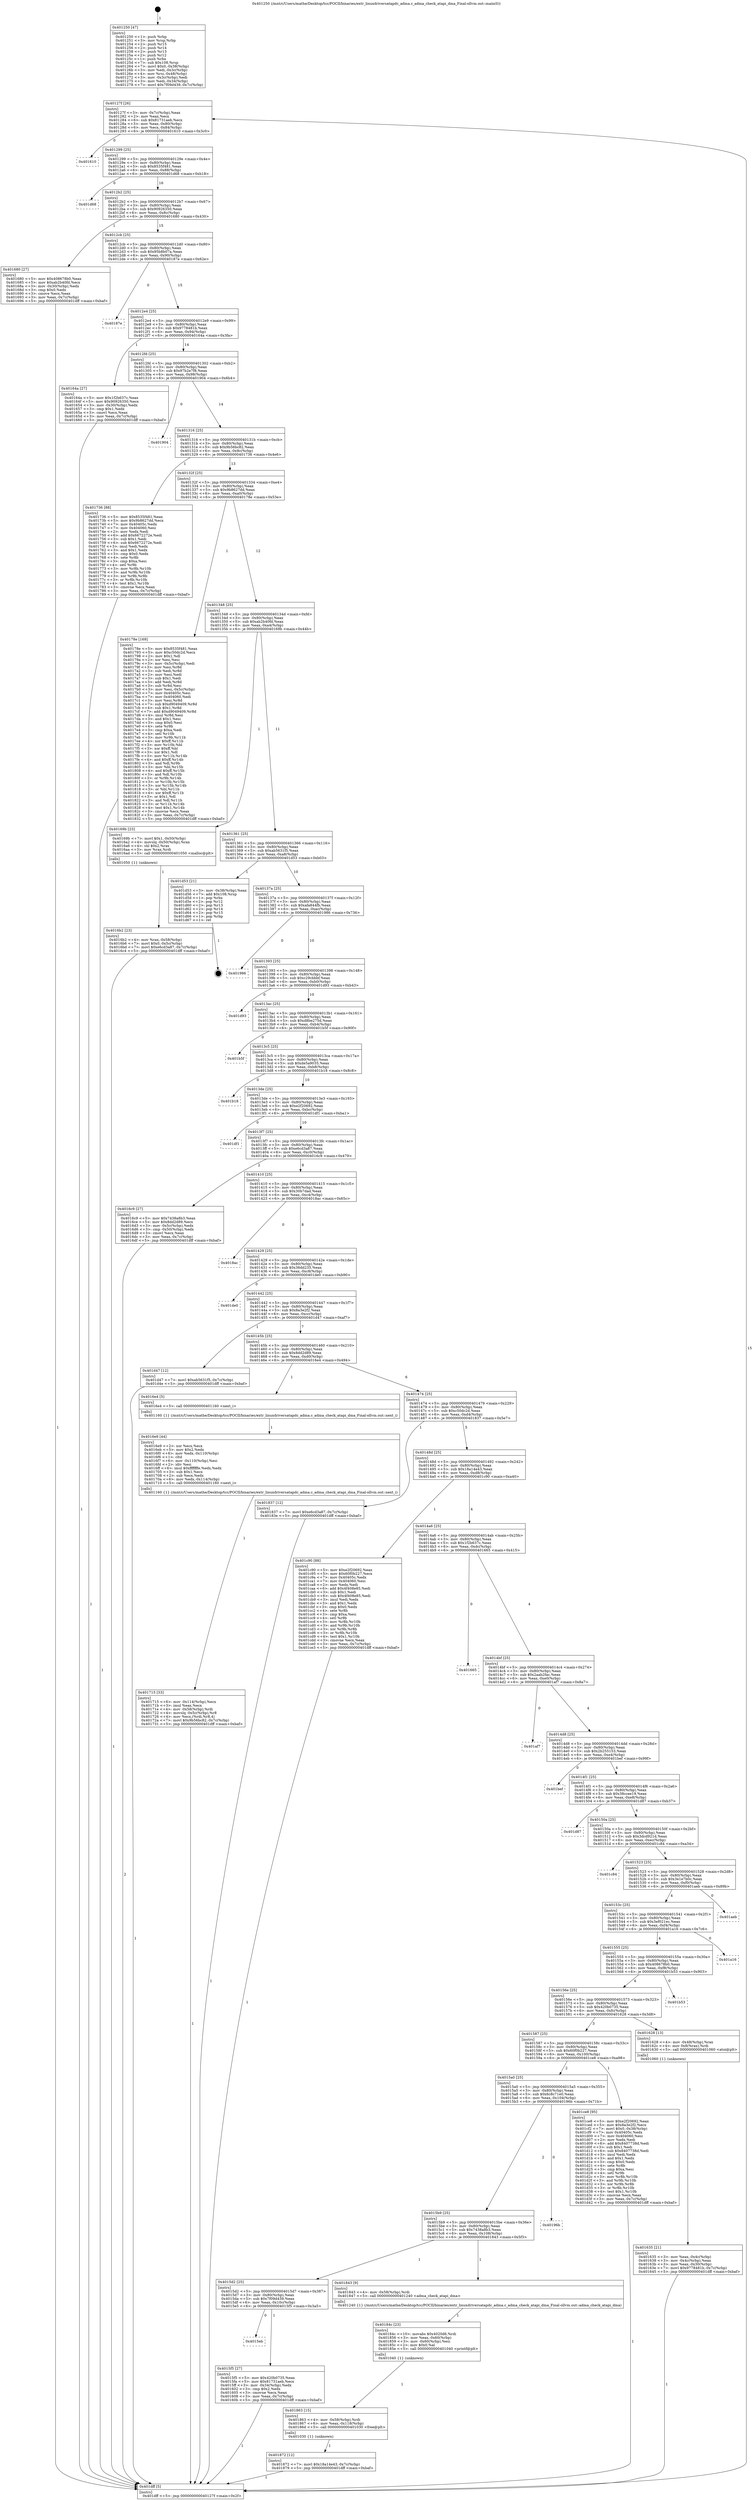digraph "0x401250" {
  label = "0x401250 (/mnt/c/Users/mathe/Desktop/tcc/POCII/binaries/extr_linuxdriversatapdc_adma.c_adma_check_atapi_dma_Final-ollvm.out::main(0))"
  labelloc = "t"
  node[shape=record]

  Entry [label="",width=0.3,height=0.3,shape=circle,fillcolor=black,style=filled]
  "0x40127f" [label="{
     0x40127f [26]\l
     | [instrs]\l
     &nbsp;&nbsp;0x40127f \<+3\>: mov -0x7c(%rbp),%eax\l
     &nbsp;&nbsp;0x401282 \<+2\>: mov %eax,%ecx\l
     &nbsp;&nbsp;0x401284 \<+6\>: sub $0x81731aeb,%ecx\l
     &nbsp;&nbsp;0x40128a \<+3\>: mov %eax,-0x80(%rbp)\l
     &nbsp;&nbsp;0x40128d \<+6\>: mov %ecx,-0x84(%rbp)\l
     &nbsp;&nbsp;0x401293 \<+6\>: je 0000000000401610 \<main+0x3c0\>\l
  }"]
  "0x401610" [label="{
     0x401610\l
  }", style=dashed]
  "0x401299" [label="{
     0x401299 [25]\l
     | [instrs]\l
     &nbsp;&nbsp;0x401299 \<+5\>: jmp 000000000040129e \<main+0x4e\>\l
     &nbsp;&nbsp;0x40129e \<+3\>: mov -0x80(%rbp),%eax\l
     &nbsp;&nbsp;0x4012a1 \<+5\>: sub $0x8535f481,%eax\l
     &nbsp;&nbsp;0x4012a6 \<+6\>: mov %eax,-0x88(%rbp)\l
     &nbsp;&nbsp;0x4012ac \<+6\>: je 0000000000401d68 \<main+0xb18\>\l
  }"]
  Exit [label="",width=0.3,height=0.3,shape=circle,fillcolor=black,style=filled,peripheries=2]
  "0x401d68" [label="{
     0x401d68\l
  }", style=dashed]
  "0x4012b2" [label="{
     0x4012b2 [25]\l
     | [instrs]\l
     &nbsp;&nbsp;0x4012b2 \<+5\>: jmp 00000000004012b7 \<main+0x67\>\l
     &nbsp;&nbsp;0x4012b7 \<+3\>: mov -0x80(%rbp),%eax\l
     &nbsp;&nbsp;0x4012ba \<+5\>: sub $0x90926350,%eax\l
     &nbsp;&nbsp;0x4012bf \<+6\>: mov %eax,-0x8c(%rbp)\l
     &nbsp;&nbsp;0x4012c5 \<+6\>: je 0000000000401680 \<main+0x430\>\l
  }"]
  "0x401872" [label="{
     0x401872 [12]\l
     | [instrs]\l
     &nbsp;&nbsp;0x401872 \<+7\>: movl $0x18a14e43,-0x7c(%rbp)\l
     &nbsp;&nbsp;0x401879 \<+5\>: jmp 0000000000401dff \<main+0xbaf\>\l
  }"]
  "0x401680" [label="{
     0x401680 [27]\l
     | [instrs]\l
     &nbsp;&nbsp;0x401680 \<+5\>: mov $0x408678b0,%eax\l
     &nbsp;&nbsp;0x401685 \<+5\>: mov $0xab2b40fd,%ecx\l
     &nbsp;&nbsp;0x40168a \<+3\>: mov -0x30(%rbp),%edx\l
     &nbsp;&nbsp;0x40168d \<+3\>: cmp $0x0,%edx\l
     &nbsp;&nbsp;0x401690 \<+3\>: cmove %ecx,%eax\l
     &nbsp;&nbsp;0x401693 \<+3\>: mov %eax,-0x7c(%rbp)\l
     &nbsp;&nbsp;0x401696 \<+5\>: jmp 0000000000401dff \<main+0xbaf\>\l
  }"]
  "0x4012cb" [label="{
     0x4012cb [25]\l
     | [instrs]\l
     &nbsp;&nbsp;0x4012cb \<+5\>: jmp 00000000004012d0 \<main+0x80\>\l
     &nbsp;&nbsp;0x4012d0 \<+3\>: mov -0x80(%rbp),%eax\l
     &nbsp;&nbsp;0x4012d3 \<+5\>: sub $0x95b8b07a,%eax\l
     &nbsp;&nbsp;0x4012d8 \<+6\>: mov %eax,-0x90(%rbp)\l
     &nbsp;&nbsp;0x4012de \<+6\>: je 000000000040187e \<main+0x62e\>\l
  }"]
  "0x401863" [label="{
     0x401863 [15]\l
     | [instrs]\l
     &nbsp;&nbsp;0x401863 \<+4\>: mov -0x58(%rbp),%rdi\l
     &nbsp;&nbsp;0x401867 \<+6\>: mov %eax,-0x118(%rbp)\l
     &nbsp;&nbsp;0x40186d \<+5\>: call 0000000000401030 \<free@plt\>\l
     | [calls]\l
     &nbsp;&nbsp;0x401030 \{1\} (unknown)\l
  }"]
  "0x40187e" [label="{
     0x40187e\l
  }", style=dashed]
  "0x4012e4" [label="{
     0x4012e4 [25]\l
     | [instrs]\l
     &nbsp;&nbsp;0x4012e4 \<+5\>: jmp 00000000004012e9 \<main+0x99\>\l
     &nbsp;&nbsp;0x4012e9 \<+3\>: mov -0x80(%rbp),%eax\l
     &nbsp;&nbsp;0x4012ec \<+5\>: sub $0x9778481b,%eax\l
     &nbsp;&nbsp;0x4012f1 \<+6\>: mov %eax,-0x94(%rbp)\l
     &nbsp;&nbsp;0x4012f7 \<+6\>: je 000000000040164a \<main+0x3fa\>\l
  }"]
  "0x40184c" [label="{
     0x40184c [23]\l
     | [instrs]\l
     &nbsp;&nbsp;0x40184c \<+10\>: movabs $0x4020d6,%rdi\l
     &nbsp;&nbsp;0x401856 \<+3\>: mov %eax,-0x60(%rbp)\l
     &nbsp;&nbsp;0x401859 \<+3\>: mov -0x60(%rbp),%esi\l
     &nbsp;&nbsp;0x40185c \<+2\>: mov $0x0,%al\l
     &nbsp;&nbsp;0x40185e \<+5\>: call 0000000000401040 \<printf@plt\>\l
     | [calls]\l
     &nbsp;&nbsp;0x401040 \{1\} (unknown)\l
  }"]
  "0x40164a" [label="{
     0x40164a [27]\l
     | [instrs]\l
     &nbsp;&nbsp;0x40164a \<+5\>: mov $0x1f2b637c,%eax\l
     &nbsp;&nbsp;0x40164f \<+5\>: mov $0x90926350,%ecx\l
     &nbsp;&nbsp;0x401654 \<+3\>: mov -0x30(%rbp),%edx\l
     &nbsp;&nbsp;0x401657 \<+3\>: cmp $0x1,%edx\l
     &nbsp;&nbsp;0x40165a \<+3\>: cmovl %ecx,%eax\l
     &nbsp;&nbsp;0x40165d \<+3\>: mov %eax,-0x7c(%rbp)\l
     &nbsp;&nbsp;0x401660 \<+5\>: jmp 0000000000401dff \<main+0xbaf\>\l
  }"]
  "0x4012fd" [label="{
     0x4012fd [25]\l
     | [instrs]\l
     &nbsp;&nbsp;0x4012fd \<+5\>: jmp 0000000000401302 \<main+0xb2\>\l
     &nbsp;&nbsp;0x401302 \<+3\>: mov -0x80(%rbp),%eax\l
     &nbsp;&nbsp;0x401305 \<+5\>: sub $0x97b2e7f8,%eax\l
     &nbsp;&nbsp;0x40130a \<+6\>: mov %eax,-0x98(%rbp)\l
     &nbsp;&nbsp;0x401310 \<+6\>: je 0000000000401904 \<main+0x6b4\>\l
  }"]
  "0x401715" [label="{
     0x401715 [33]\l
     | [instrs]\l
     &nbsp;&nbsp;0x401715 \<+6\>: mov -0x114(%rbp),%ecx\l
     &nbsp;&nbsp;0x40171b \<+3\>: imul %eax,%ecx\l
     &nbsp;&nbsp;0x40171e \<+4\>: mov -0x58(%rbp),%rdi\l
     &nbsp;&nbsp;0x401722 \<+4\>: movslq -0x5c(%rbp),%r8\l
     &nbsp;&nbsp;0x401726 \<+4\>: mov %ecx,(%rdi,%r8,4)\l
     &nbsp;&nbsp;0x40172a \<+7\>: movl $0x9b56bc82,-0x7c(%rbp)\l
     &nbsp;&nbsp;0x401731 \<+5\>: jmp 0000000000401dff \<main+0xbaf\>\l
  }"]
  "0x401904" [label="{
     0x401904\l
  }", style=dashed]
  "0x401316" [label="{
     0x401316 [25]\l
     | [instrs]\l
     &nbsp;&nbsp;0x401316 \<+5\>: jmp 000000000040131b \<main+0xcb\>\l
     &nbsp;&nbsp;0x40131b \<+3\>: mov -0x80(%rbp),%eax\l
     &nbsp;&nbsp;0x40131e \<+5\>: sub $0x9b56bc82,%eax\l
     &nbsp;&nbsp;0x401323 \<+6\>: mov %eax,-0x9c(%rbp)\l
     &nbsp;&nbsp;0x401329 \<+6\>: je 0000000000401736 \<main+0x4e6\>\l
  }"]
  "0x4016e9" [label="{
     0x4016e9 [44]\l
     | [instrs]\l
     &nbsp;&nbsp;0x4016e9 \<+2\>: xor %ecx,%ecx\l
     &nbsp;&nbsp;0x4016eb \<+5\>: mov $0x2,%edx\l
     &nbsp;&nbsp;0x4016f0 \<+6\>: mov %edx,-0x110(%rbp)\l
     &nbsp;&nbsp;0x4016f6 \<+1\>: cltd\l
     &nbsp;&nbsp;0x4016f7 \<+6\>: mov -0x110(%rbp),%esi\l
     &nbsp;&nbsp;0x4016fd \<+2\>: idiv %esi\l
     &nbsp;&nbsp;0x4016ff \<+6\>: imul $0xfffffffe,%edx,%edx\l
     &nbsp;&nbsp;0x401705 \<+3\>: sub $0x1,%ecx\l
     &nbsp;&nbsp;0x401708 \<+2\>: sub %ecx,%edx\l
     &nbsp;&nbsp;0x40170a \<+6\>: mov %edx,-0x114(%rbp)\l
     &nbsp;&nbsp;0x401710 \<+5\>: call 0000000000401160 \<next_i\>\l
     | [calls]\l
     &nbsp;&nbsp;0x401160 \{1\} (/mnt/c/Users/mathe/Desktop/tcc/POCII/binaries/extr_linuxdriversatapdc_adma.c_adma_check_atapi_dma_Final-ollvm.out::next_i)\l
  }"]
  "0x401736" [label="{
     0x401736 [88]\l
     | [instrs]\l
     &nbsp;&nbsp;0x401736 \<+5\>: mov $0x8535f481,%eax\l
     &nbsp;&nbsp;0x40173b \<+5\>: mov $0x9b8627dd,%ecx\l
     &nbsp;&nbsp;0x401740 \<+7\>: mov 0x40405c,%edx\l
     &nbsp;&nbsp;0x401747 \<+7\>: mov 0x404060,%esi\l
     &nbsp;&nbsp;0x40174e \<+2\>: mov %edx,%edi\l
     &nbsp;&nbsp;0x401750 \<+6\>: add $0x6672272e,%edi\l
     &nbsp;&nbsp;0x401756 \<+3\>: sub $0x1,%edi\l
     &nbsp;&nbsp;0x401759 \<+6\>: sub $0x6672272e,%edi\l
     &nbsp;&nbsp;0x40175f \<+3\>: imul %edi,%edx\l
     &nbsp;&nbsp;0x401762 \<+3\>: and $0x1,%edx\l
     &nbsp;&nbsp;0x401765 \<+3\>: cmp $0x0,%edx\l
     &nbsp;&nbsp;0x401768 \<+4\>: sete %r8b\l
     &nbsp;&nbsp;0x40176c \<+3\>: cmp $0xa,%esi\l
     &nbsp;&nbsp;0x40176f \<+4\>: setl %r9b\l
     &nbsp;&nbsp;0x401773 \<+3\>: mov %r8b,%r10b\l
     &nbsp;&nbsp;0x401776 \<+3\>: and %r9b,%r10b\l
     &nbsp;&nbsp;0x401779 \<+3\>: xor %r9b,%r8b\l
     &nbsp;&nbsp;0x40177c \<+3\>: or %r8b,%r10b\l
     &nbsp;&nbsp;0x40177f \<+4\>: test $0x1,%r10b\l
     &nbsp;&nbsp;0x401783 \<+3\>: cmovne %ecx,%eax\l
     &nbsp;&nbsp;0x401786 \<+3\>: mov %eax,-0x7c(%rbp)\l
     &nbsp;&nbsp;0x401789 \<+5\>: jmp 0000000000401dff \<main+0xbaf\>\l
  }"]
  "0x40132f" [label="{
     0x40132f [25]\l
     | [instrs]\l
     &nbsp;&nbsp;0x40132f \<+5\>: jmp 0000000000401334 \<main+0xe4\>\l
     &nbsp;&nbsp;0x401334 \<+3\>: mov -0x80(%rbp),%eax\l
     &nbsp;&nbsp;0x401337 \<+5\>: sub $0x9b8627dd,%eax\l
     &nbsp;&nbsp;0x40133c \<+6\>: mov %eax,-0xa0(%rbp)\l
     &nbsp;&nbsp;0x401342 \<+6\>: je 000000000040178e \<main+0x53e\>\l
  }"]
  "0x4016b2" [label="{
     0x4016b2 [23]\l
     | [instrs]\l
     &nbsp;&nbsp;0x4016b2 \<+4\>: mov %rax,-0x58(%rbp)\l
     &nbsp;&nbsp;0x4016b6 \<+7\>: movl $0x0,-0x5c(%rbp)\l
     &nbsp;&nbsp;0x4016bd \<+7\>: movl $0xe6cd3a87,-0x7c(%rbp)\l
     &nbsp;&nbsp;0x4016c4 \<+5\>: jmp 0000000000401dff \<main+0xbaf\>\l
  }"]
  "0x40178e" [label="{
     0x40178e [169]\l
     | [instrs]\l
     &nbsp;&nbsp;0x40178e \<+5\>: mov $0x8535f481,%eax\l
     &nbsp;&nbsp;0x401793 \<+5\>: mov $0xc50dc2d,%ecx\l
     &nbsp;&nbsp;0x401798 \<+2\>: mov $0x1,%dl\l
     &nbsp;&nbsp;0x40179a \<+2\>: xor %esi,%esi\l
     &nbsp;&nbsp;0x40179c \<+3\>: mov -0x5c(%rbp),%edi\l
     &nbsp;&nbsp;0x40179f \<+3\>: mov %esi,%r8d\l
     &nbsp;&nbsp;0x4017a2 \<+3\>: sub %edi,%r8d\l
     &nbsp;&nbsp;0x4017a5 \<+2\>: mov %esi,%edi\l
     &nbsp;&nbsp;0x4017a7 \<+3\>: sub $0x1,%edi\l
     &nbsp;&nbsp;0x4017aa \<+3\>: add %edi,%r8d\l
     &nbsp;&nbsp;0x4017ad \<+3\>: sub %r8d,%esi\l
     &nbsp;&nbsp;0x4017b0 \<+3\>: mov %esi,-0x5c(%rbp)\l
     &nbsp;&nbsp;0x4017b3 \<+7\>: mov 0x40405c,%esi\l
     &nbsp;&nbsp;0x4017ba \<+7\>: mov 0x404060,%edi\l
     &nbsp;&nbsp;0x4017c1 \<+3\>: mov %esi,%r8d\l
     &nbsp;&nbsp;0x4017c4 \<+7\>: sub $0xd9049409,%r8d\l
     &nbsp;&nbsp;0x4017cb \<+4\>: sub $0x1,%r8d\l
     &nbsp;&nbsp;0x4017cf \<+7\>: add $0xd9049409,%r8d\l
     &nbsp;&nbsp;0x4017d6 \<+4\>: imul %r8d,%esi\l
     &nbsp;&nbsp;0x4017da \<+3\>: and $0x1,%esi\l
     &nbsp;&nbsp;0x4017dd \<+3\>: cmp $0x0,%esi\l
     &nbsp;&nbsp;0x4017e0 \<+4\>: sete %r9b\l
     &nbsp;&nbsp;0x4017e4 \<+3\>: cmp $0xa,%edi\l
     &nbsp;&nbsp;0x4017e7 \<+4\>: setl %r10b\l
     &nbsp;&nbsp;0x4017eb \<+3\>: mov %r9b,%r11b\l
     &nbsp;&nbsp;0x4017ee \<+4\>: xor $0xff,%r11b\l
     &nbsp;&nbsp;0x4017f2 \<+3\>: mov %r10b,%bl\l
     &nbsp;&nbsp;0x4017f5 \<+3\>: xor $0xff,%bl\l
     &nbsp;&nbsp;0x4017f8 \<+3\>: xor $0x1,%dl\l
     &nbsp;&nbsp;0x4017fb \<+3\>: mov %r11b,%r14b\l
     &nbsp;&nbsp;0x4017fe \<+4\>: and $0xff,%r14b\l
     &nbsp;&nbsp;0x401802 \<+3\>: and %dl,%r9b\l
     &nbsp;&nbsp;0x401805 \<+3\>: mov %bl,%r15b\l
     &nbsp;&nbsp;0x401808 \<+4\>: and $0xff,%r15b\l
     &nbsp;&nbsp;0x40180c \<+3\>: and %dl,%r10b\l
     &nbsp;&nbsp;0x40180f \<+3\>: or %r9b,%r14b\l
     &nbsp;&nbsp;0x401812 \<+3\>: or %r10b,%r15b\l
     &nbsp;&nbsp;0x401815 \<+3\>: xor %r15b,%r14b\l
     &nbsp;&nbsp;0x401818 \<+3\>: or %bl,%r11b\l
     &nbsp;&nbsp;0x40181b \<+4\>: xor $0xff,%r11b\l
     &nbsp;&nbsp;0x40181f \<+3\>: or $0x1,%dl\l
     &nbsp;&nbsp;0x401822 \<+3\>: and %dl,%r11b\l
     &nbsp;&nbsp;0x401825 \<+3\>: or %r11b,%r14b\l
     &nbsp;&nbsp;0x401828 \<+4\>: test $0x1,%r14b\l
     &nbsp;&nbsp;0x40182c \<+3\>: cmovne %ecx,%eax\l
     &nbsp;&nbsp;0x40182f \<+3\>: mov %eax,-0x7c(%rbp)\l
     &nbsp;&nbsp;0x401832 \<+5\>: jmp 0000000000401dff \<main+0xbaf\>\l
  }"]
  "0x401348" [label="{
     0x401348 [25]\l
     | [instrs]\l
     &nbsp;&nbsp;0x401348 \<+5\>: jmp 000000000040134d \<main+0xfd\>\l
     &nbsp;&nbsp;0x40134d \<+3\>: mov -0x80(%rbp),%eax\l
     &nbsp;&nbsp;0x401350 \<+5\>: sub $0xab2b40fd,%eax\l
     &nbsp;&nbsp;0x401355 \<+6\>: mov %eax,-0xa4(%rbp)\l
     &nbsp;&nbsp;0x40135b \<+6\>: je 000000000040169b \<main+0x44b\>\l
  }"]
  "0x401635" [label="{
     0x401635 [21]\l
     | [instrs]\l
     &nbsp;&nbsp;0x401635 \<+3\>: mov %eax,-0x4c(%rbp)\l
     &nbsp;&nbsp;0x401638 \<+3\>: mov -0x4c(%rbp),%eax\l
     &nbsp;&nbsp;0x40163b \<+3\>: mov %eax,-0x30(%rbp)\l
     &nbsp;&nbsp;0x40163e \<+7\>: movl $0x9778481b,-0x7c(%rbp)\l
     &nbsp;&nbsp;0x401645 \<+5\>: jmp 0000000000401dff \<main+0xbaf\>\l
  }"]
  "0x40169b" [label="{
     0x40169b [23]\l
     | [instrs]\l
     &nbsp;&nbsp;0x40169b \<+7\>: movl $0x1,-0x50(%rbp)\l
     &nbsp;&nbsp;0x4016a2 \<+4\>: movslq -0x50(%rbp),%rax\l
     &nbsp;&nbsp;0x4016a6 \<+4\>: shl $0x2,%rax\l
     &nbsp;&nbsp;0x4016aa \<+3\>: mov %rax,%rdi\l
     &nbsp;&nbsp;0x4016ad \<+5\>: call 0000000000401050 \<malloc@plt\>\l
     | [calls]\l
     &nbsp;&nbsp;0x401050 \{1\} (unknown)\l
  }"]
  "0x401361" [label="{
     0x401361 [25]\l
     | [instrs]\l
     &nbsp;&nbsp;0x401361 \<+5\>: jmp 0000000000401366 \<main+0x116\>\l
     &nbsp;&nbsp;0x401366 \<+3\>: mov -0x80(%rbp),%eax\l
     &nbsp;&nbsp;0x401369 \<+5\>: sub $0xab5631f5,%eax\l
     &nbsp;&nbsp;0x40136e \<+6\>: mov %eax,-0xa8(%rbp)\l
     &nbsp;&nbsp;0x401374 \<+6\>: je 0000000000401d53 \<main+0xb03\>\l
  }"]
  "0x401250" [label="{
     0x401250 [47]\l
     | [instrs]\l
     &nbsp;&nbsp;0x401250 \<+1\>: push %rbp\l
     &nbsp;&nbsp;0x401251 \<+3\>: mov %rsp,%rbp\l
     &nbsp;&nbsp;0x401254 \<+2\>: push %r15\l
     &nbsp;&nbsp;0x401256 \<+2\>: push %r14\l
     &nbsp;&nbsp;0x401258 \<+2\>: push %r13\l
     &nbsp;&nbsp;0x40125a \<+2\>: push %r12\l
     &nbsp;&nbsp;0x40125c \<+1\>: push %rbx\l
     &nbsp;&nbsp;0x40125d \<+7\>: sub $0x108,%rsp\l
     &nbsp;&nbsp;0x401264 \<+7\>: movl $0x0,-0x38(%rbp)\l
     &nbsp;&nbsp;0x40126b \<+3\>: mov %edi,-0x3c(%rbp)\l
     &nbsp;&nbsp;0x40126e \<+4\>: mov %rsi,-0x48(%rbp)\l
     &nbsp;&nbsp;0x401272 \<+3\>: mov -0x3c(%rbp),%edi\l
     &nbsp;&nbsp;0x401275 \<+3\>: mov %edi,-0x34(%rbp)\l
     &nbsp;&nbsp;0x401278 \<+7\>: movl $0x7f09d439,-0x7c(%rbp)\l
  }"]
  "0x401d53" [label="{
     0x401d53 [21]\l
     | [instrs]\l
     &nbsp;&nbsp;0x401d53 \<+3\>: mov -0x38(%rbp),%eax\l
     &nbsp;&nbsp;0x401d56 \<+7\>: add $0x108,%rsp\l
     &nbsp;&nbsp;0x401d5d \<+1\>: pop %rbx\l
     &nbsp;&nbsp;0x401d5e \<+2\>: pop %r12\l
     &nbsp;&nbsp;0x401d60 \<+2\>: pop %r13\l
     &nbsp;&nbsp;0x401d62 \<+2\>: pop %r14\l
     &nbsp;&nbsp;0x401d64 \<+2\>: pop %r15\l
     &nbsp;&nbsp;0x401d66 \<+1\>: pop %rbp\l
     &nbsp;&nbsp;0x401d67 \<+1\>: ret\l
  }"]
  "0x40137a" [label="{
     0x40137a [25]\l
     | [instrs]\l
     &nbsp;&nbsp;0x40137a \<+5\>: jmp 000000000040137f \<main+0x12f\>\l
     &nbsp;&nbsp;0x40137f \<+3\>: mov -0x80(%rbp),%eax\l
     &nbsp;&nbsp;0x401382 \<+5\>: sub $0xafa844fb,%eax\l
     &nbsp;&nbsp;0x401387 \<+6\>: mov %eax,-0xac(%rbp)\l
     &nbsp;&nbsp;0x40138d \<+6\>: je 0000000000401986 \<main+0x736\>\l
  }"]
  "0x401dff" [label="{
     0x401dff [5]\l
     | [instrs]\l
     &nbsp;&nbsp;0x401dff \<+5\>: jmp 000000000040127f \<main+0x2f\>\l
  }"]
  "0x401986" [label="{
     0x401986\l
  }", style=dashed]
  "0x401393" [label="{
     0x401393 [25]\l
     | [instrs]\l
     &nbsp;&nbsp;0x401393 \<+5\>: jmp 0000000000401398 \<main+0x148\>\l
     &nbsp;&nbsp;0x401398 \<+3\>: mov -0x80(%rbp),%eax\l
     &nbsp;&nbsp;0x40139b \<+5\>: sub $0xc29cbbbf,%eax\l
     &nbsp;&nbsp;0x4013a0 \<+6\>: mov %eax,-0xb0(%rbp)\l
     &nbsp;&nbsp;0x4013a6 \<+6\>: je 0000000000401d93 \<main+0xb43\>\l
  }"]
  "0x4015eb" [label="{
     0x4015eb\l
  }", style=dashed]
  "0x401d93" [label="{
     0x401d93\l
  }", style=dashed]
  "0x4013ac" [label="{
     0x4013ac [25]\l
     | [instrs]\l
     &nbsp;&nbsp;0x4013ac \<+5\>: jmp 00000000004013b1 \<main+0x161\>\l
     &nbsp;&nbsp;0x4013b1 \<+3\>: mov -0x80(%rbp),%eax\l
     &nbsp;&nbsp;0x4013b4 \<+5\>: sub $0xd8be275d,%eax\l
     &nbsp;&nbsp;0x4013b9 \<+6\>: mov %eax,-0xb4(%rbp)\l
     &nbsp;&nbsp;0x4013bf \<+6\>: je 0000000000401b5f \<main+0x90f\>\l
  }"]
  "0x4015f5" [label="{
     0x4015f5 [27]\l
     | [instrs]\l
     &nbsp;&nbsp;0x4015f5 \<+5\>: mov $0x420b0735,%eax\l
     &nbsp;&nbsp;0x4015fa \<+5\>: mov $0x81731aeb,%ecx\l
     &nbsp;&nbsp;0x4015ff \<+3\>: mov -0x34(%rbp),%edx\l
     &nbsp;&nbsp;0x401602 \<+3\>: cmp $0x2,%edx\l
     &nbsp;&nbsp;0x401605 \<+3\>: cmovne %ecx,%eax\l
     &nbsp;&nbsp;0x401608 \<+3\>: mov %eax,-0x7c(%rbp)\l
     &nbsp;&nbsp;0x40160b \<+5\>: jmp 0000000000401dff \<main+0xbaf\>\l
  }"]
  "0x401b5f" [label="{
     0x401b5f\l
  }", style=dashed]
  "0x4013c5" [label="{
     0x4013c5 [25]\l
     | [instrs]\l
     &nbsp;&nbsp;0x4013c5 \<+5\>: jmp 00000000004013ca \<main+0x17a\>\l
     &nbsp;&nbsp;0x4013ca \<+3\>: mov -0x80(%rbp),%eax\l
     &nbsp;&nbsp;0x4013cd \<+5\>: sub $0xde5a9035,%eax\l
     &nbsp;&nbsp;0x4013d2 \<+6\>: mov %eax,-0xb8(%rbp)\l
     &nbsp;&nbsp;0x4013d8 \<+6\>: je 0000000000401b18 \<main+0x8c8\>\l
  }"]
  "0x4015d2" [label="{
     0x4015d2 [25]\l
     | [instrs]\l
     &nbsp;&nbsp;0x4015d2 \<+5\>: jmp 00000000004015d7 \<main+0x387\>\l
     &nbsp;&nbsp;0x4015d7 \<+3\>: mov -0x80(%rbp),%eax\l
     &nbsp;&nbsp;0x4015da \<+5\>: sub $0x7f09d439,%eax\l
     &nbsp;&nbsp;0x4015df \<+6\>: mov %eax,-0x10c(%rbp)\l
     &nbsp;&nbsp;0x4015e5 \<+6\>: je 00000000004015f5 \<main+0x3a5\>\l
  }"]
  "0x401b18" [label="{
     0x401b18\l
  }", style=dashed]
  "0x4013de" [label="{
     0x4013de [25]\l
     | [instrs]\l
     &nbsp;&nbsp;0x4013de \<+5\>: jmp 00000000004013e3 \<main+0x193\>\l
     &nbsp;&nbsp;0x4013e3 \<+3\>: mov -0x80(%rbp),%eax\l
     &nbsp;&nbsp;0x4013e6 \<+5\>: sub $0xe2f20692,%eax\l
     &nbsp;&nbsp;0x4013eb \<+6\>: mov %eax,-0xbc(%rbp)\l
     &nbsp;&nbsp;0x4013f1 \<+6\>: je 0000000000401df1 \<main+0xba1\>\l
  }"]
  "0x401843" [label="{
     0x401843 [9]\l
     | [instrs]\l
     &nbsp;&nbsp;0x401843 \<+4\>: mov -0x58(%rbp),%rdi\l
     &nbsp;&nbsp;0x401847 \<+5\>: call 0000000000401240 \<adma_check_atapi_dma\>\l
     | [calls]\l
     &nbsp;&nbsp;0x401240 \{1\} (/mnt/c/Users/mathe/Desktop/tcc/POCII/binaries/extr_linuxdriversatapdc_adma.c_adma_check_atapi_dma_Final-ollvm.out::adma_check_atapi_dma)\l
  }"]
  "0x401df1" [label="{
     0x401df1\l
  }", style=dashed]
  "0x4013f7" [label="{
     0x4013f7 [25]\l
     | [instrs]\l
     &nbsp;&nbsp;0x4013f7 \<+5\>: jmp 00000000004013fc \<main+0x1ac\>\l
     &nbsp;&nbsp;0x4013fc \<+3\>: mov -0x80(%rbp),%eax\l
     &nbsp;&nbsp;0x4013ff \<+5\>: sub $0xe6cd3a87,%eax\l
     &nbsp;&nbsp;0x401404 \<+6\>: mov %eax,-0xc0(%rbp)\l
     &nbsp;&nbsp;0x40140a \<+6\>: je 00000000004016c9 \<main+0x479\>\l
  }"]
  "0x4015b9" [label="{
     0x4015b9 [25]\l
     | [instrs]\l
     &nbsp;&nbsp;0x4015b9 \<+5\>: jmp 00000000004015be \<main+0x36e\>\l
     &nbsp;&nbsp;0x4015be \<+3\>: mov -0x80(%rbp),%eax\l
     &nbsp;&nbsp;0x4015c1 \<+5\>: sub $0x7438a8b3,%eax\l
     &nbsp;&nbsp;0x4015c6 \<+6\>: mov %eax,-0x108(%rbp)\l
     &nbsp;&nbsp;0x4015cc \<+6\>: je 0000000000401843 \<main+0x5f3\>\l
  }"]
  "0x4016c9" [label="{
     0x4016c9 [27]\l
     | [instrs]\l
     &nbsp;&nbsp;0x4016c9 \<+5\>: mov $0x7438a8b3,%eax\l
     &nbsp;&nbsp;0x4016ce \<+5\>: mov $0x8dd2d89,%ecx\l
     &nbsp;&nbsp;0x4016d3 \<+3\>: mov -0x5c(%rbp),%edx\l
     &nbsp;&nbsp;0x4016d6 \<+3\>: cmp -0x50(%rbp),%edx\l
     &nbsp;&nbsp;0x4016d9 \<+3\>: cmovl %ecx,%eax\l
     &nbsp;&nbsp;0x4016dc \<+3\>: mov %eax,-0x7c(%rbp)\l
     &nbsp;&nbsp;0x4016df \<+5\>: jmp 0000000000401dff \<main+0xbaf\>\l
  }"]
  "0x401410" [label="{
     0x401410 [25]\l
     | [instrs]\l
     &nbsp;&nbsp;0x401410 \<+5\>: jmp 0000000000401415 \<main+0x1c5\>\l
     &nbsp;&nbsp;0x401415 \<+3\>: mov -0x80(%rbp),%eax\l
     &nbsp;&nbsp;0x401418 \<+5\>: sub $0x30b7dad,%eax\l
     &nbsp;&nbsp;0x40141d \<+6\>: mov %eax,-0xc4(%rbp)\l
     &nbsp;&nbsp;0x401423 \<+6\>: je 00000000004018ac \<main+0x65c\>\l
  }"]
  "0x40196b" [label="{
     0x40196b\l
  }", style=dashed]
  "0x4018ac" [label="{
     0x4018ac\l
  }", style=dashed]
  "0x401429" [label="{
     0x401429 [25]\l
     | [instrs]\l
     &nbsp;&nbsp;0x401429 \<+5\>: jmp 000000000040142e \<main+0x1de\>\l
     &nbsp;&nbsp;0x40142e \<+3\>: mov -0x80(%rbp),%eax\l
     &nbsp;&nbsp;0x401431 \<+5\>: sub $0x36dd235,%eax\l
     &nbsp;&nbsp;0x401436 \<+6\>: mov %eax,-0xc8(%rbp)\l
     &nbsp;&nbsp;0x40143c \<+6\>: je 0000000000401de0 \<main+0xb90\>\l
  }"]
  "0x4015a0" [label="{
     0x4015a0 [25]\l
     | [instrs]\l
     &nbsp;&nbsp;0x4015a0 \<+5\>: jmp 00000000004015a5 \<main+0x355\>\l
     &nbsp;&nbsp;0x4015a5 \<+3\>: mov -0x80(%rbp),%eax\l
     &nbsp;&nbsp;0x4015a8 \<+5\>: sub $0x6c8c71e0,%eax\l
     &nbsp;&nbsp;0x4015ad \<+6\>: mov %eax,-0x104(%rbp)\l
     &nbsp;&nbsp;0x4015b3 \<+6\>: je 000000000040196b \<main+0x71b\>\l
  }"]
  "0x401de0" [label="{
     0x401de0\l
  }", style=dashed]
  "0x401442" [label="{
     0x401442 [25]\l
     | [instrs]\l
     &nbsp;&nbsp;0x401442 \<+5\>: jmp 0000000000401447 \<main+0x1f7\>\l
     &nbsp;&nbsp;0x401447 \<+3\>: mov -0x80(%rbp),%eax\l
     &nbsp;&nbsp;0x40144a \<+5\>: sub $0x8a3e2f2,%eax\l
     &nbsp;&nbsp;0x40144f \<+6\>: mov %eax,-0xcc(%rbp)\l
     &nbsp;&nbsp;0x401455 \<+6\>: je 0000000000401d47 \<main+0xaf7\>\l
  }"]
  "0x401ce8" [label="{
     0x401ce8 [95]\l
     | [instrs]\l
     &nbsp;&nbsp;0x401ce8 \<+5\>: mov $0xe2f20692,%eax\l
     &nbsp;&nbsp;0x401ced \<+5\>: mov $0x8a3e2f2,%ecx\l
     &nbsp;&nbsp;0x401cf2 \<+7\>: movl $0x0,-0x38(%rbp)\l
     &nbsp;&nbsp;0x401cf9 \<+7\>: mov 0x40405c,%edx\l
     &nbsp;&nbsp;0x401d00 \<+7\>: mov 0x404060,%esi\l
     &nbsp;&nbsp;0x401d07 \<+2\>: mov %edx,%edi\l
     &nbsp;&nbsp;0x401d09 \<+6\>: add $0x8407738d,%edi\l
     &nbsp;&nbsp;0x401d0f \<+3\>: sub $0x1,%edi\l
     &nbsp;&nbsp;0x401d12 \<+6\>: sub $0x8407738d,%edi\l
     &nbsp;&nbsp;0x401d18 \<+3\>: imul %edi,%edx\l
     &nbsp;&nbsp;0x401d1b \<+3\>: and $0x1,%edx\l
     &nbsp;&nbsp;0x401d1e \<+3\>: cmp $0x0,%edx\l
     &nbsp;&nbsp;0x401d21 \<+4\>: sete %r8b\l
     &nbsp;&nbsp;0x401d25 \<+3\>: cmp $0xa,%esi\l
     &nbsp;&nbsp;0x401d28 \<+4\>: setl %r9b\l
     &nbsp;&nbsp;0x401d2c \<+3\>: mov %r8b,%r10b\l
     &nbsp;&nbsp;0x401d2f \<+3\>: and %r9b,%r10b\l
     &nbsp;&nbsp;0x401d32 \<+3\>: xor %r9b,%r8b\l
     &nbsp;&nbsp;0x401d35 \<+3\>: or %r8b,%r10b\l
     &nbsp;&nbsp;0x401d38 \<+4\>: test $0x1,%r10b\l
     &nbsp;&nbsp;0x401d3c \<+3\>: cmovne %ecx,%eax\l
     &nbsp;&nbsp;0x401d3f \<+3\>: mov %eax,-0x7c(%rbp)\l
     &nbsp;&nbsp;0x401d42 \<+5\>: jmp 0000000000401dff \<main+0xbaf\>\l
  }"]
  "0x401d47" [label="{
     0x401d47 [12]\l
     | [instrs]\l
     &nbsp;&nbsp;0x401d47 \<+7\>: movl $0xab5631f5,-0x7c(%rbp)\l
     &nbsp;&nbsp;0x401d4e \<+5\>: jmp 0000000000401dff \<main+0xbaf\>\l
  }"]
  "0x40145b" [label="{
     0x40145b [25]\l
     | [instrs]\l
     &nbsp;&nbsp;0x40145b \<+5\>: jmp 0000000000401460 \<main+0x210\>\l
     &nbsp;&nbsp;0x401460 \<+3\>: mov -0x80(%rbp),%eax\l
     &nbsp;&nbsp;0x401463 \<+5\>: sub $0x8dd2d89,%eax\l
     &nbsp;&nbsp;0x401468 \<+6\>: mov %eax,-0xd0(%rbp)\l
     &nbsp;&nbsp;0x40146e \<+6\>: je 00000000004016e4 \<main+0x494\>\l
  }"]
  "0x401587" [label="{
     0x401587 [25]\l
     | [instrs]\l
     &nbsp;&nbsp;0x401587 \<+5\>: jmp 000000000040158c \<main+0x33c\>\l
     &nbsp;&nbsp;0x40158c \<+3\>: mov -0x80(%rbp),%eax\l
     &nbsp;&nbsp;0x40158f \<+5\>: sub $0x60f0b227,%eax\l
     &nbsp;&nbsp;0x401594 \<+6\>: mov %eax,-0x100(%rbp)\l
     &nbsp;&nbsp;0x40159a \<+6\>: je 0000000000401ce8 \<main+0xa98\>\l
  }"]
  "0x4016e4" [label="{
     0x4016e4 [5]\l
     | [instrs]\l
     &nbsp;&nbsp;0x4016e4 \<+5\>: call 0000000000401160 \<next_i\>\l
     | [calls]\l
     &nbsp;&nbsp;0x401160 \{1\} (/mnt/c/Users/mathe/Desktop/tcc/POCII/binaries/extr_linuxdriversatapdc_adma.c_adma_check_atapi_dma_Final-ollvm.out::next_i)\l
  }"]
  "0x401474" [label="{
     0x401474 [25]\l
     | [instrs]\l
     &nbsp;&nbsp;0x401474 \<+5\>: jmp 0000000000401479 \<main+0x229\>\l
     &nbsp;&nbsp;0x401479 \<+3\>: mov -0x80(%rbp),%eax\l
     &nbsp;&nbsp;0x40147c \<+5\>: sub $0xc50dc2d,%eax\l
     &nbsp;&nbsp;0x401481 \<+6\>: mov %eax,-0xd4(%rbp)\l
     &nbsp;&nbsp;0x401487 \<+6\>: je 0000000000401837 \<main+0x5e7\>\l
  }"]
  "0x401628" [label="{
     0x401628 [13]\l
     | [instrs]\l
     &nbsp;&nbsp;0x401628 \<+4\>: mov -0x48(%rbp),%rax\l
     &nbsp;&nbsp;0x40162c \<+4\>: mov 0x8(%rax),%rdi\l
     &nbsp;&nbsp;0x401630 \<+5\>: call 0000000000401060 \<atoi@plt\>\l
     | [calls]\l
     &nbsp;&nbsp;0x401060 \{1\} (unknown)\l
  }"]
  "0x401837" [label="{
     0x401837 [12]\l
     | [instrs]\l
     &nbsp;&nbsp;0x401837 \<+7\>: movl $0xe6cd3a87,-0x7c(%rbp)\l
     &nbsp;&nbsp;0x40183e \<+5\>: jmp 0000000000401dff \<main+0xbaf\>\l
  }"]
  "0x40148d" [label="{
     0x40148d [25]\l
     | [instrs]\l
     &nbsp;&nbsp;0x40148d \<+5\>: jmp 0000000000401492 \<main+0x242\>\l
     &nbsp;&nbsp;0x401492 \<+3\>: mov -0x80(%rbp),%eax\l
     &nbsp;&nbsp;0x401495 \<+5\>: sub $0x18a14e43,%eax\l
     &nbsp;&nbsp;0x40149a \<+6\>: mov %eax,-0xd8(%rbp)\l
     &nbsp;&nbsp;0x4014a0 \<+6\>: je 0000000000401c90 \<main+0xa40\>\l
  }"]
  "0x40156e" [label="{
     0x40156e [25]\l
     | [instrs]\l
     &nbsp;&nbsp;0x40156e \<+5\>: jmp 0000000000401573 \<main+0x323\>\l
     &nbsp;&nbsp;0x401573 \<+3\>: mov -0x80(%rbp),%eax\l
     &nbsp;&nbsp;0x401576 \<+5\>: sub $0x420b0735,%eax\l
     &nbsp;&nbsp;0x40157b \<+6\>: mov %eax,-0xfc(%rbp)\l
     &nbsp;&nbsp;0x401581 \<+6\>: je 0000000000401628 \<main+0x3d8\>\l
  }"]
  "0x401c90" [label="{
     0x401c90 [88]\l
     | [instrs]\l
     &nbsp;&nbsp;0x401c90 \<+5\>: mov $0xe2f20692,%eax\l
     &nbsp;&nbsp;0x401c95 \<+5\>: mov $0x60f0b227,%ecx\l
     &nbsp;&nbsp;0x401c9a \<+7\>: mov 0x40405c,%edx\l
     &nbsp;&nbsp;0x401ca1 \<+7\>: mov 0x404060,%esi\l
     &nbsp;&nbsp;0x401ca8 \<+2\>: mov %edx,%edi\l
     &nbsp;&nbsp;0x401caa \<+6\>: add $0x4f408e85,%edi\l
     &nbsp;&nbsp;0x401cb0 \<+3\>: sub $0x1,%edi\l
     &nbsp;&nbsp;0x401cb3 \<+6\>: sub $0x4f408e85,%edi\l
     &nbsp;&nbsp;0x401cb9 \<+3\>: imul %edi,%edx\l
     &nbsp;&nbsp;0x401cbc \<+3\>: and $0x1,%edx\l
     &nbsp;&nbsp;0x401cbf \<+3\>: cmp $0x0,%edx\l
     &nbsp;&nbsp;0x401cc2 \<+4\>: sete %r8b\l
     &nbsp;&nbsp;0x401cc6 \<+3\>: cmp $0xa,%esi\l
     &nbsp;&nbsp;0x401cc9 \<+4\>: setl %r9b\l
     &nbsp;&nbsp;0x401ccd \<+3\>: mov %r8b,%r10b\l
     &nbsp;&nbsp;0x401cd0 \<+3\>: and %r9b,%r10b\l
     &nbsp;&nbsp;0x401cd3 \<+3\>: xor %r9b,%r8b\l
     &nbsp;&nbsp;0x401cd6 \<+3\>: or %r8b,%r10b\l
     &nbsp;&nbsp;0x401cd9 \<+4\>: test $0x1,%r10b\l
     &nbsp;&nbsp;0x401cdd \<+3\>: cmovne %ecx,%eax\l
     &nbsp;&nbsp;0x401ce0 \<+3\>: mov %eax,-0x7c(%rbp)\l
     &nbsp;&nbsp;0x401ce3 \<+5\>: jmp 0000000000401dff \<main+0xbaf\>\l
  }"]
  "0x4014a6" [label="{
     0x4014a6 [25]\l
     | [instrs]\l
     &nbsp;&nbsp;0x4014a6 \<+5\>: jmp 00000000004014ab \<main+0x25b\>\l
     &nbsp;&nbsp;0x4014ab \<+3\>: mov -0x80(%rbp),%eax\l
     &nbsp;&nbsp;0x4014ae \<+5\>: sub $0x1f2b637c,%eax\l
     &nbsp;&nbsp;0x4014b3 \<+6\>: mov %eax,-0xdc(%rbp)\l
     &nbsp;&nbsp;0x4014b9 \<+6\>: je 0000000000401665 \<main+0x415\>\l
  }"]
  "0x401b53" [label="{
     0x401b53\l
  }", style=dashed]
  "0x401665" [label="{
     0x401665\l
  }", style=dashed]
  "0x4014bf" [label="{
     0x4014bf [25]\l
     | [instrs]\l
     &nbsp;&nbsp;0x4014bf \<+5\>: jmp 00000000004014c4 \<main+0x274\>\l
     &nbsp;&nbsp;0x4014c4 \<+3\>: mov -0x80(%rbp),%eax\l
     &nbsp;&nbsp;0x4014c7 \<+5\>: sub $0x2aab2fac,%eax\l
     &nbsp;&nbsp;0x4014cc \<+6\>: mov %eax,-0xe0(%rbp)\l
     &nbsp;&nbsp;0x4014d2 \<+6\>: je 0000000000401af7 \<main+0x8a7\>\l
  }"]
  "0x401555" [label="{
     0x401555 [25]\l
     | [instrs]\l
     &nbsp;&nbsp;0x401555 \<+5\>: jmp 000000000040155a \<main+0x30a\>\l
     &nbsp;&nbsp;0x40155a \<+3\>: mov -0x80(%rbp),%eax\l
     &nbsp;&nbsp;0x40155d \<+5\>: sub $0x408678b0,%eax\l
     &nbsp;&nbsp;0x401562 \<+6\>: mov %eax,-0xf8(%rbp)\l
     &nbsp;&nbsp;0x401568 \<+6\>: je 0000000000401b53 \<main+0x903\>\l
  }"]
  "0x401af7" [label="{
     0x401af7\l
  }", style=dashed]
  "0x4014d8" [label="{
     0x4014d8 [25]\l
     | [instrs]\l
     &nbsp;&nbsp;0x4014d8 \<+5\>: jmp 00000000004014dd \<main+0x28d\>\l
     &nbsp;&nbsp;0x4014dd \<+3\>: mov -0x80(%rbp),%eax\l
     &nbsp;&nbsp;0x4014e0 \<+5\>: sub $0x2b255153,%eax\l
     &nbsp;&nbsp;0x4014e5 \<+6\>: mov %eax,-0xe4(%rbp)\l
     &nbsp;&nbsp;0x4014eb \<+6\>: je 0000000000401bef \<main+0x99f\>\l
  }"]
  "0x401a16" [label="{
     0x401a16\l
  }", style=dashed]
  "0x401bef" [label="{
     0x401bef\l
  }", style=dashed]
  "0x4014f1" [label="{
     0x4014f1 [25]\l
     | [instrs]\l
     &nbsp;&nbsp;0x4014f1 \<+5\>: jmp 00000000004014f6 \<main+0x2a6\>\l
     &nbsp;&nbsp;0x4014f6 \<+3\>: mov -0x80(%rbp),%eax\l
     &nbsp;&nbsp;0x4014f9 \<+5\>: sub $0x38ccee19,%eax\l
     &nbsp;&nbsp;0x4014fe \<+6\>: mov %eax,-0xe8(%rbp)\l
     &nbsp;&nbsp;0x401504 \<+6\>: je 0000000000401d87 \<main+0xb37\>\l
  }"]
  "0x40153c" [label="{
     0x40153c [25]\l
     | [instrs]\l
     &nbsp;&nbsp;0x40153c \<+5\>: jmp 0000000000401541 \<main+0x2f1\>\l
     &nbsp;&nbsp;0x401541 \<+3\>: mov -0x80(%rbp),%eax\l
     &nbsp;&nbsp;0x401544 \<+5\>: sub $0x3ef021ec,%eax\l
     &nbsp;&nbsp;0x401549 \<+6\>: mov %eax,-0xf4(%rbp)\l
     &nbsp;&nbsp;0x40154f \<+6\>: je 0000000000401a16 \<main+0x7c6\>\l
  }"]
  "0x401d87" [label="{
     0x401d87\l
  }", style=dashed]
  "0x40150a" [label="{
     0x40150a [25]\l
     | [instrs]\l
     &nbsp;&nbsp;0x40150a \<+5\>: jmp 000000000040150f \<main+0x2bf\>\l
     &nbsp;&nbsp;0x40150f \<+3\>: mov -0x80(%rbp),%eax\l
     &nbsp;&nbsp;0x401512 \<+5\>: sub $0x3dcd921d,%eax\l
     &nbsp;&nbsp;0x401517 \<+6\>: mov %eax,-0xec(%rbp)\l
     &nbsp;&nbsp;0x40151d \<+6\>: je 0000000000401c84 \<main+0xa34\>\l
  }"]
  "0x401aeb" [label="{
     0x401aeb\l
  }", style=dashed]
  "0x401c84" [label="{
     0x401c84\l
  }", style=dashed]
  "0x401523" [label="{
     0x401523 [25]\l
     | [instrs]\l
     &nbsp;&nbsp;0x401523 \<+5\>: jmp 0000000000401528 \<main+0x2d8\>\l
     &nbsp;&nbsp;0x401528 \<+3\>: mov -0x80(%rbp),%eax\l
     &nbsp;&nbsp;0x40152b \<+5\>: sub $0x3e1e7b0c,%eax\l
     &nbsp;&nbsp;0x401530 \<+6\>: mov %eax,-0xf0(%rbp)\l
     &nbsp;&nbsp;0x401536 \<+6\>: je 0000000000401aeb \<main+0x89b\>\l
  }"]
  Entry -> "0x401250" [label=" 1"]
  "0x40127f" -> "0x401610" [label=" 0"]
  "0x40127f" -> "0x401299" [label=" 16"]
  "0x401d53" -> Exit [label=" 1"]
  "0x401299" -> "0x401d68" [label=" 0"]
  "0x401299" -> "0x4012b2" [label=" 16"]
  "0x401d47" -> "0x401dff" [label=" 1"]
  "0x4012b2" -> "0x401680" [label=" 1"]
  "0x4012b2" -> "0x4012cb" [label=" 15"]
  "0x401ce8" -> "0x401dff" [label=" 1"]
  "0x4012cb" -> "0x40187e" [label=" 0"]
  "0x4012cb" -> "0x4012e4" [label=" 15"]
  "0x401c90" -> "0x401dff" [label=" 1"]
  "0x4012e4" -> "0x40164a" [label=" 1"]
  "0x4012e4" -> "0x4012fd" [label=" 14"]
  "0x401872" -> "0x401dff" [label=" 1"]
  "0x4012fd" -> "0x401904" [label=" 0"]
  "0x4012fd" -> "0x401316" [label=" 14"]
  "0x401863" -> "0x401872" [label=" 1"]
  "0x401316" -> "0x401736" [label=" 1"]
  "0x401316" -> "0x40132f" [label=" 13"]
  "0x40184c" -> "0x401863" [label=" 1"]
  "0x40132f" -> "0x40178e" [label=" 1"]
  "0x40132f" -> "0x401348" [label=" 12"]
  "0x401843" -> "0x40184c" [label=" 1"]
  "0x401348" -> "0x40169b" [label=" 1"]
  "0x401348" -> "0x401361" [label=" 11"]
  "0x401837" -> "0x401dff" [label=" 1"]
  "0x401361" -> "0x401d53" [label=" 1"]
  "0x401361" -> "0x40137a" [label=" 10"]
  "0x40178e" -> "0x401dff" [label=" 1"]
  "0x40137a" -> "0x401986" [label=" 0"]
  "0x40137a" -> "0x401393" [label=" 10"]
  "0x401736" -> "0x401dff" [label=" 1"]
  "0x401393" -> "0x401d93" [label=" 0"]
  "0x401393" -> "0x4013ac" [label=" 10"]
  "0x401715" -> "0x401dff" [label=" 1"]
  "0x4013ac" -> "0x401b5f" [label=" 0"]
  "0x4013ac" -> "0x4013c5" [label=" 10"]
  "0x4016e9" -> "0x401715" [label=" 1"]
  "0x4013c5" -> "0x401b18" [label=" 0"]
  "0x4013c5" -> "0x4013de" [label=" 10"]
  "0x4016c9" -> "0x401dff" [label=" 2"]
  "0x4013de" -> "0x401df1" [label=" 0"]
  "0x4013de" -> "0x4013f7" [label=" 10"]
  "0x4016b2" -> "0x401dff" [label=" 1"]
  "0x4013f7" -> "0x4016c9" [label=" 2"]
  "0x4013f7" -> "0x401410" [label=" 8"]
  "0x401680" -> "0x401dff" [label=" 1"]
  "0x401410" -> "0x4018ac" [label=" 0"]
  "0x401410" -> "0x401429" [label=" 8"]
  "0x40164a" -> "0x401dff" [label=" 1"]
  "0x401429" -> "0x401de0" [label=" 0"]
  "0x401429" -> "0x401442" [label=" 8"]
  "0x401628" -> "0x401635" [label=" 1"]
  "0x401442" -> "0x401d47" [label=" 1"]
  "0x401442" -> "0x40145b" [label=" 7"]
  "0x401dff" -> "0x40127f" [label=" 15"]
  "0x40145b" -> "0x4016e4" [label=" 1"]
  "0x40145b" -> "0x401474" [label=" 6"]
  "0x4015f5" -> "0x401dff" [label=" 1"]
  "0x401474" -> "0x401837" [label=" 1"]
  "0x401474" -> "0x40148d" [label=" 5"]
  "0x4015d2" -> "0x4015eb" [label=" 0"]
  "0x40148d" -> "0x401c90" [label=" 1"]
  "0x40148d" -> "0x4014a6" [label=" 4"]
  "0x4016e4" -> "0x4016e9" [label=" 1"]
  "0x4014a6" -> "0x401665" [label=" 0"]
  "0x4014a6" -> "0x4014bf" [label=" 4"]
  "0x4015b9" -> "0x4015d2" [label=" 1"]
  "0x4014bf" -> "0x401af7" [label=" 0"]
  "0x4014bf" -> "0x4014d8" [label=" 4"]
  "0x40169b" -> "0x4016b2" [label=" 1"]
  "0x4014d8" -> "0x401bef" [label=" 0"]
  "0x4014d8" -> "0x4014f1" [label=" 4"]
  "0x4015a0" -> "0x4015b9" [label=" 2"]
  "0x4014f1" -> "0x401d87" [label=" 0"]
  "0x4014f1" -> "0x40150a" [label=" 4"]
  "0x401635" -> "0x401dff" [label=" 1"]
  "0x40150a" -> "0x401c84" [label=" 0"]
  "0x40150a" -> "0x401523" [label=" 4"]
  "0x401587" -> "0x4015a0" [label=" 2"]
  "0x401523" -> "0x401aeb" [label=" 0"]
  "0x401523" -> "0x40153c" [label=" 4"]
  "0x4015a0" -> "0x40196b" [label=" 0"]
  "0x40153c" -> "0x401a16" [label=" 0"]
  "0x40153c" -> "0x401555" [label=" 4"]
  "0x4015b9" -> "0x401843" [label=" 1"]
  "0x401555" -> "0x401b53" [label=" 0"]
  "0x401555" -> "0x40156e" [label=" 4"]
  "0x4015d2" -> "0x4015f5" [label=" 1"]
  "0x40156e" -> "0x401628" [label=" 1"]
  "0x40156e" -> "0x401587" [label=" 3"]
  "0x401250" -> "0x40127f" [label=" 1"]
  "0x401587" -> "0x401ce8" [label=" 1"]
}
